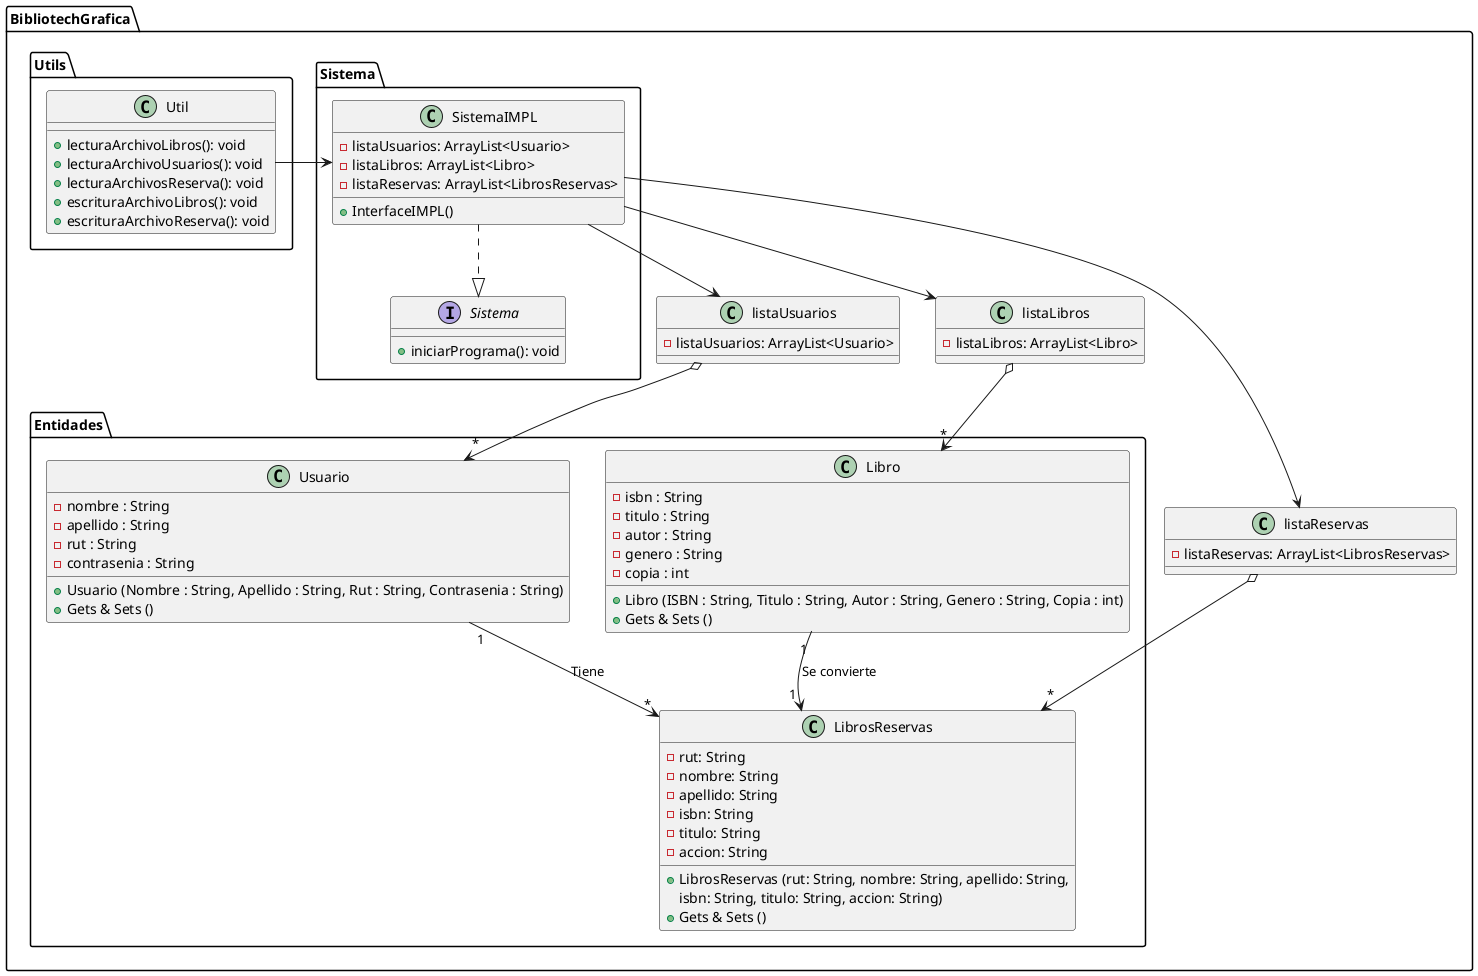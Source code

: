 @startuml

package BibliotechGrafica {

Class listaUsuarios {
-listaUsuarios: ArrayList<Usuario>
}

Class listaLibros {
-listaLibros: ArrayList<Libro>
}

Class listaReservas {
-listaReservas: ArrayList<LibrosReservas>
}

package Entidades {

Class Usuario {
-nombre : String
-apellido : String
-rut : String
-contrasenia : String
+Usuario (Nombre : String, Apellido : String, Rut : String, Contrasenia : String)
+Gets & Sets ()
}
Usuario "1" --> "*" LibrosReservas : Tiene
listaUsuarios o--> "*" Usuario

Class Libro {
-isbn : String
-titulo : String
-autor : String
-genero : String
-copia : int
+Libro (ISBN : String, Titulo : String, Autor : String, Genero : String, Copia : int)
+Gets & Sets ()
}
Libro "1" --> "1" LibrosReservas : Se convierte
listaLibros o--> "*" Libro

Class LibrosReservas {
-rut: String
-nombre: String
-apellido: String
-isbn: String
-titulo: String
-accion: String
+LibrosReservas (rut: String, nombre: String, apellido: String,
 isbn: String, titulo: String, accion: String)
+Gets & Sets ()
}
listaReservas o--> "*" LibrosReservas
}

package Sistema {

Class SistemaIMPL{
-listaUsuarios: ArrayList<Usuario>
-listaLibros: ArrayList<Libro>
-listaReservas: ArrayList<LibrosReservas>
+InterfaceIMPL()
}
SistemaIMPL --> listaUsuarios
SistemaIMPL --> listaLibros
SistemaIMPL --> listaReservas

Interface Sistema{
+iniciarPrograma(): void
}
SistemaIMPL..|> Sistema

}

package Utils {

Class Util {
+lecturaArchivoLibros(): void
+lecturaArchivoUsuarios(): void
+lecturaArchivosReserva(): void
+escrituraArchivoLibros(): void
+escrituraArchivoReserva(): void
}
Util -left->  SistemaIMPL

}
}
@enduml